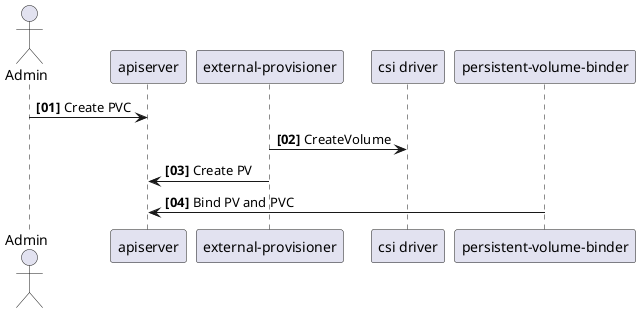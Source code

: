 @startuml kube_csi_create_pvc
autonumber "<b>[00]"

actor Admin

Admin -> apiserver: Create PVC
"external-provisioner" -> "csi driver": CreateVolume
"external-provisioner" -> apiserver: Create PV
"persistent-volume-binder" -> apiserver: Bind PV and PVC

@enduml

